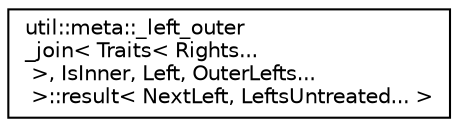 digraph "Graphical Class Hierarchy"
{
 // LATEX_PDF_SIZE
  edge [fontname="Helvetica",fontsize="10",labelfontname="Helvetica",labelfontsize="10"];
  node [fontname="Helvetica",fontsize="10",shape=record];
  rankdir="LR";
  Node0 [label="util::meta::_left_outer\l_join\< Traits\< Rights...\l \>, IsInner, Left, OuterLefts...\l \>::result\< NextLeft, LeftsUntreated... \>",height=0.2,width=0.4,color="black", fillcolor="white", style="filled",URL="$structutil_1_1meta_1_1__left__outer__join_3_01_traits_3_01_rights_8_8_8_01_4_00_01_is_inner_00_0e4c618fb3b7be1c193ef63fbe4938be5.html",tooltip="Resulting type of the outer join."];
}

